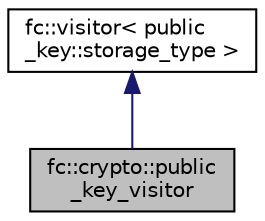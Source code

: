 digraph "fc::crypto::public_key_visitor"
{
  edge [fontname="Helvetica",fontsize="10",labelfontname="Helvetica",labelfontsize="10"];
  node [fontname="Helvetica",fontsize="10",shape=record];
  Node2 [label="fc::crypto::public\l_key_visitor",height=0.2,width=0.4,color="black", fillcolor="grey75", style="filled", fontcolor="black"];
  Node3 -> Node2 [dir="back",color="midnightblue",fontsize="10",style="solid",fontname="Helvetica"];
  Node3 [label="fc::visitor\< public\l_key::storage_type \>",height=0.2,width=0.4,color="black", fillcolor="white", style="filled",URL="$structfc_1_1visitor.html"];
}
